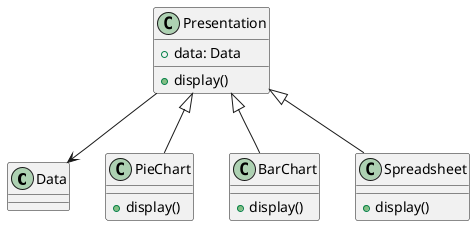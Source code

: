 @startuml init1
class Data{

}

class Presentation{
    + data: Data
    + display()
}

together{
    class Spreadsheet{
        + display()
    }

    class BarChart{
        + display()
    }

    class PieChart{
        + display()
    }
}

Presentation <|-- Spreadsheet
Presentation <|-- BarChart
Presentation <|-- PieChart

Presentation --> Data

@enduml